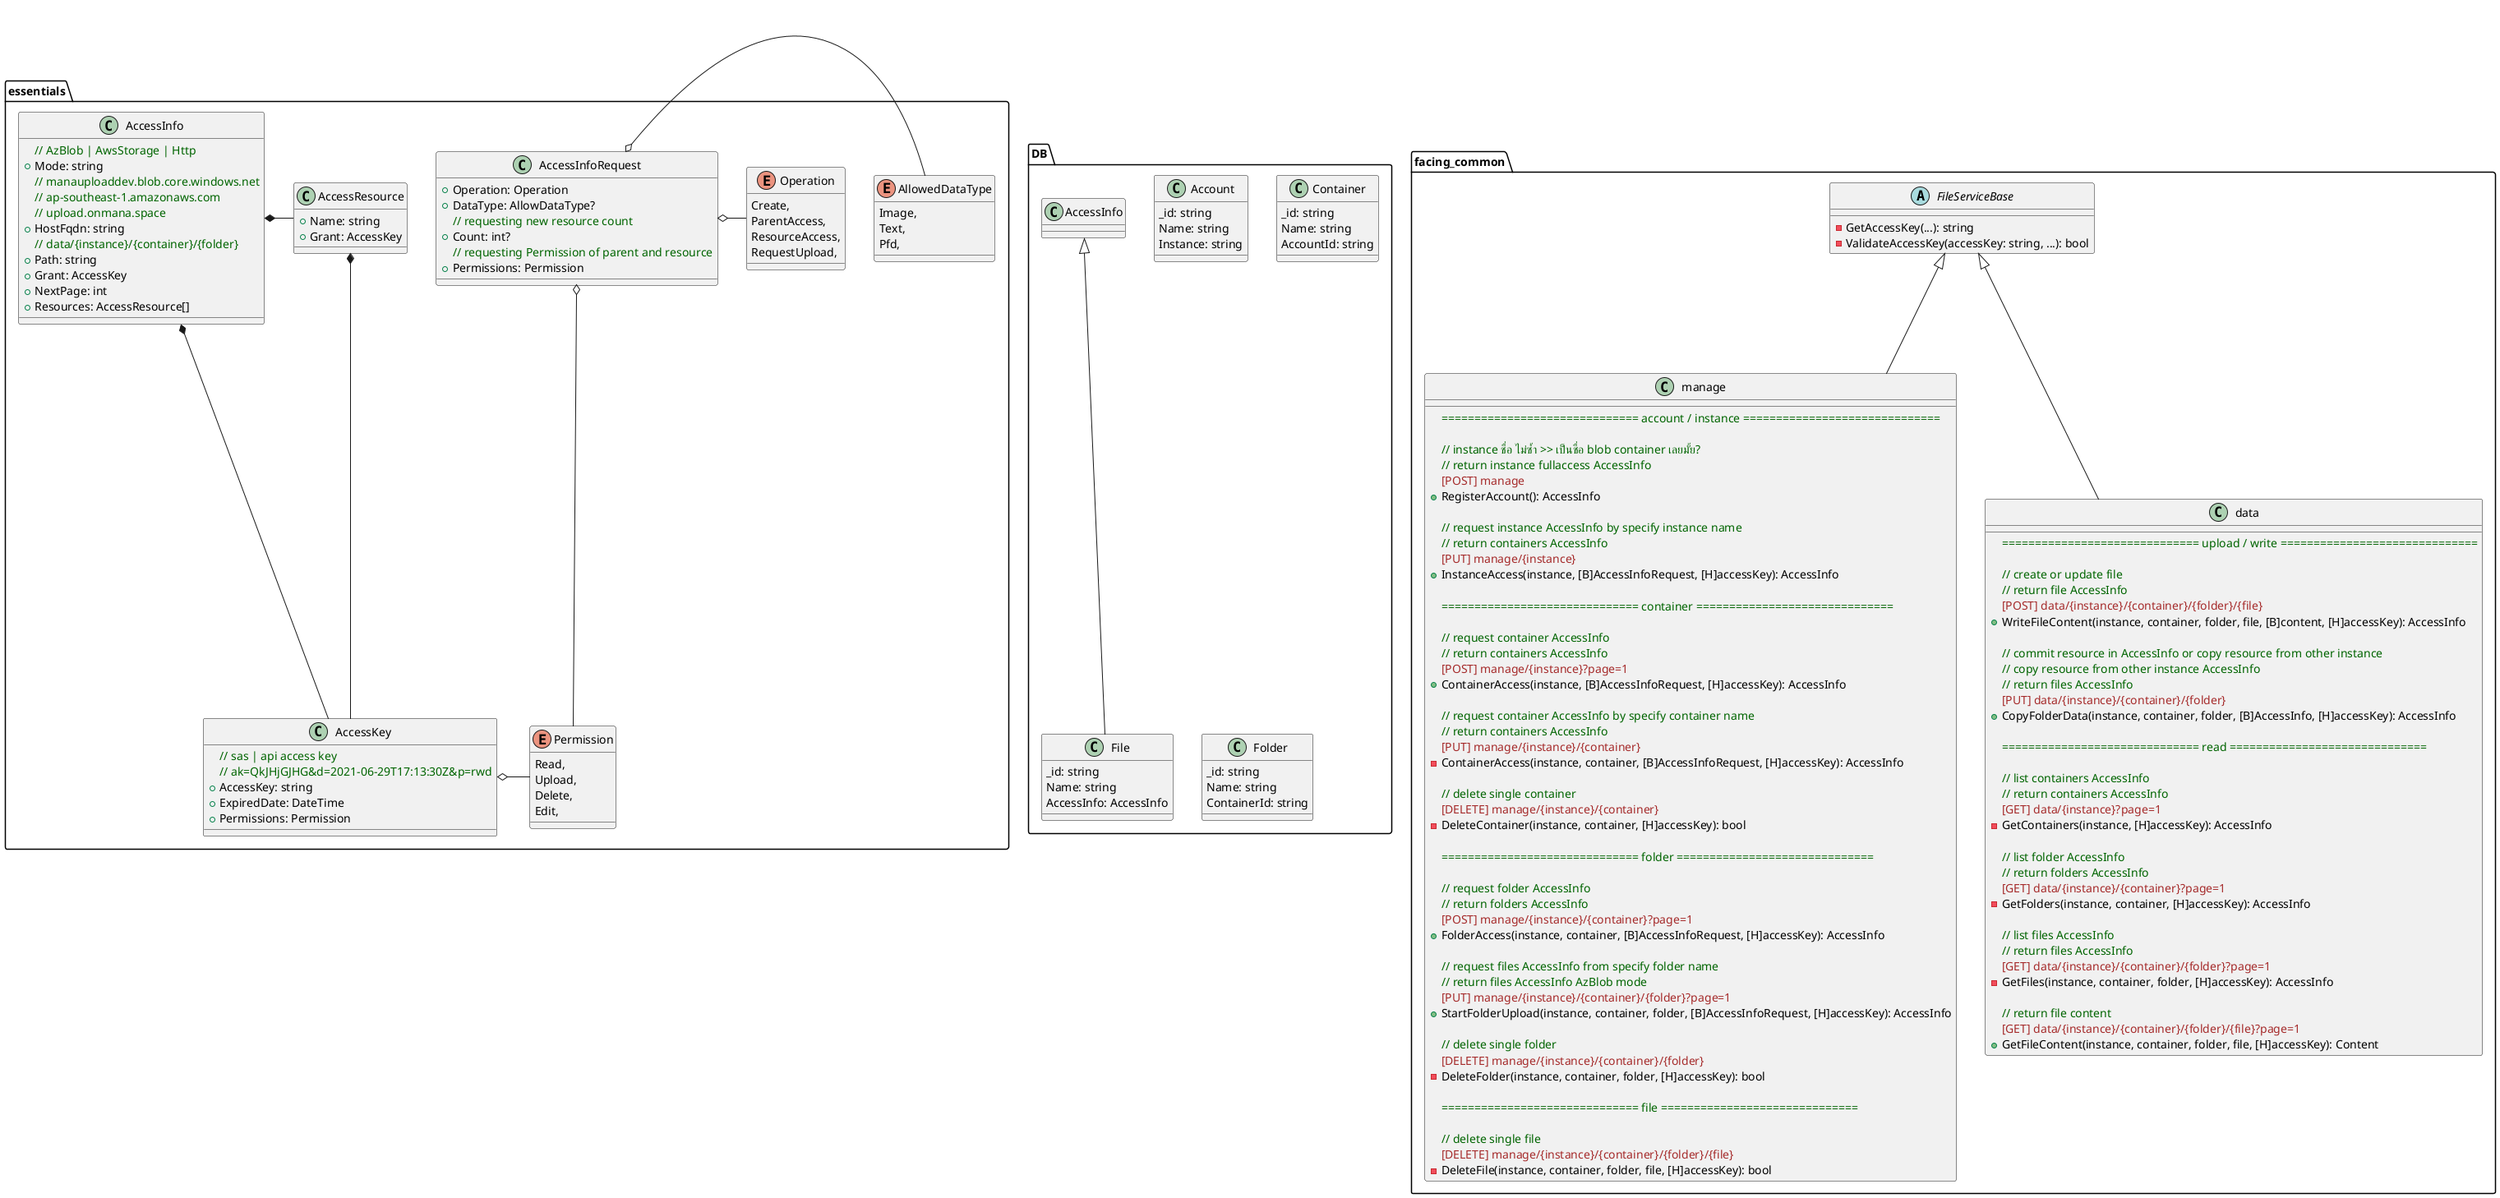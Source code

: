 @startuml Any upload file class

!define COMMENT(x) <color:darkgreen>x</color>
!define ROUTE(x) <color:brown>x</color>

package essentials {
    class AccessInfo {
        COMMENT(// AzBlob | AwsStorage | Http)
        + Mode: string
        COMMENT(// manauploaddev.blob.core.windows.net)
        COMMENT(// ap-southeast-1.amazonaws.com)
        COMMENT(// upload.onmana.space)
        + HostFqdn: string
        COMMENT(// data/{instance}/{container}/{folder})
        + Path: string
        + Grant: AccessKey
        + NextPage: int
        + Resources: AccessResource[]
    }

    class AccessResource {
        + Name: string
        + Grant: AccessKey
    }
    AccessInfo *-r- AccessResource

    class AccessKey {
        COMMENT(// sas | api access key)
        COMMENT(// ak=QkJHjGJHG&d=2021-06-29T17:13:30Z&p=rwd)
        + AccessKey: string
        + ExpiredDate: DateTime
        + Permissions: Permission
    }
    AccessInfo *-- AccessKey
    AccessResource *-- AccessKey

    class AccessInfoRequest {
        + Operation: Operation
        + DataType: AllowDataType?
        COMMENT(// requesting new resource count)
        + Count: int?
        COMMENT(// requesting Permission of parent and resource)
        + Permissions: Permission
    }

    enum Operation {
        Create,
        ParentAccess,
        ResourceAccess,
        RequestUpload,
    }
    AccessInfoRequest o-r- Operation

    enum Permission {
        Read,
        Upload,
        Delete,
        Edit,
    }
    AccessKey o-r- Permission
    AccessInfoRequest o-d- Permission

    enum AllowedDataType {
        Image,
        Text,
        Pfd,
    }
    AccessInfoRequest o-r- AllowedDataType
}

package facing_common {
    abstract FileServiceBase {
        - GetAccessKey(...): string
        - ValidateAccessKey(accessKey: string, ...): bool
    }

    class manage extends FileServiceBase {
        {method} COMMENT(============================== account / instance ==============================)

        {method} COMMENT(// instance ชื่อ ไม่ซ้ำ >> เป็นชื่อ blob container เลยมั้ย?)
        {method} COMMENT(// return instance fullaccess AccessInfo)
        {method} ROUTE([POST] manage)
        + RegisterAccount(): AccessInfo

        {method} COMMENT(// request instance AccessInfo by specify instance name)
        {method} COMMENT(// return containers AccessInfo)
        {method} ROUTE([PUT] manage/{instance})
        + InstanceAccess(instance, [B]AccessInfoRequest, [H]accessKey): AccessInfo

        {method} COMMENT(============================== container ==============================)

        {method} COMMENT(// request container AccessInfo)
        {method} COMMENT(// return containers AccessInfo)
        {method} ROUTE([POST] manage/{instance}?page=1)
        + ContainerAccess(instance, [B]AccessInfoRequest, [H]accessKey): AccessInfo

        {method} COMMENT(// request container AccessInfo by specify container name)
        {method} COMMENT(// return containers AccessInfo)
        {method} ROUTE([PUT] manage/{instance}/{container})
        - ContainerAccess(instance, container, [B]AccessInfoRequest, [H]accessKey): AccessInfo

        {method} COMMENT(// delete single container)
        {method} ROUTE([DELETE] manage/{instance}/{container})
        - DeleteContainer(instance, container, [H]accessKey): bool

        {method} COMMENT(============================== folder ==============================)

        {method} COMMENT(// request folder AccessInfo)
        {method} COMMENT(// return folders AccessInfo)
        {method} ROUTE([POST] manage/{instance}/{container}?page=1)
        + FolderAccess(instance, container, [B]AccessInfoRequest, [H]accessKey): AccessInfo

        {method} COMMENT(// request files AccessInfo from specify folder name)
        {method} COMMENT(// return files AccessInfo AzBlob mode)
        {method} ROUTE([PUT] manage/{instance}/{container}/{folder}?page=1)
        + StartFolderUpload(instance, container, folder, [B]AccessInfoRequest, [H]accessKey): AccessInfo

        {method} COMMENT(// delete single folder)
        {method} ROUTE([DELETE] manage/{instance}/{container}/{folder})
        - DeleteFolder(instance, container, folder, [H]accessKey): bool

        {method} COMMENT(============================== file ==============================)

        {method} COMMENT(// delete single file)
        {method} ROUTE([DELETE] manage/{instance}/{container}/{folder}/{file})
        - DeleteFile(instance, container, folder, file, [H]accessKey): bool
    }

    class data extends FileServiceBase {
        {method} COMMENT(============================== upload / write ==============================)

        {method} COMMENT(// create or update file)
        {method} COMMENT(// return file AccessInfo)
        {method} ROUTE([POST] data/{instance}/{container}/{folder}/{file})
        + WriteFileContent(instance, container, folder, file, [B]content, [H]accessKey): AccessInfo

        {method} COMMENT(// commit resource in AccessInfo or copy resource from other instance)
        {method} COMMENT(// copy resource from other instance AccessInfo)
        {method} COMMENT(// return files AccessInfo)
        {method} ROUTE([PUT] data/{instance}/{container}/{folder})
        + CopyFolderData(instance, container, folder, [B]AccessInfo, [H]accessKey): AccessInfo

        {method} COMMENT(============================== read ==============================)

        {method} COMMENT(// list containers AccessInfo)
        {method} COMMENT(// return containers AccessInfo)
        {method} ROUTE([GET] data/{instance}?page=1)
        - GetContainers(instance, [H]accessKey): AccessInfo

        {method} COMMENT(// list folder AccessInfo)
        {method} COMMENT(// return folders AccessInfo)
        {method} ROUTE([GET] data/{instance}/{container}?page=1)
        - GetFolders(instance, container, [H]accessKey): AccessInfo

        {method} COMMENT(// list files AccessInfo)
        {method} COMMENT(// return files AccessInfo)
        {method} ROUTE([GET] data/{instance}/{container}/{folder}?page=1)
        - GetFiles(instance, container, folder, [H]accessKey): AccessInfo

        {method} COMMENT(// return file content)
        {method} ROUTE([GET] data/{instance}/{container}/{folder}/{file}?page=1)
        + GetFileContent(instance, container, folder, file, [H]accessKey): Content
    }
}

package DB {
    class Account {
        _id: string
        Name: string
        Instance: string
    }
    class Container {
        _id: string
        Name: string
        AccountId: string
    }
    class Folder {
        _id: string
        Name: string
        ContainerId: string
    }
    class File extends AccessInfo {
        _id: string
        Name: string
        AccessInfo: AccessInfo
    }
}

@enduml
